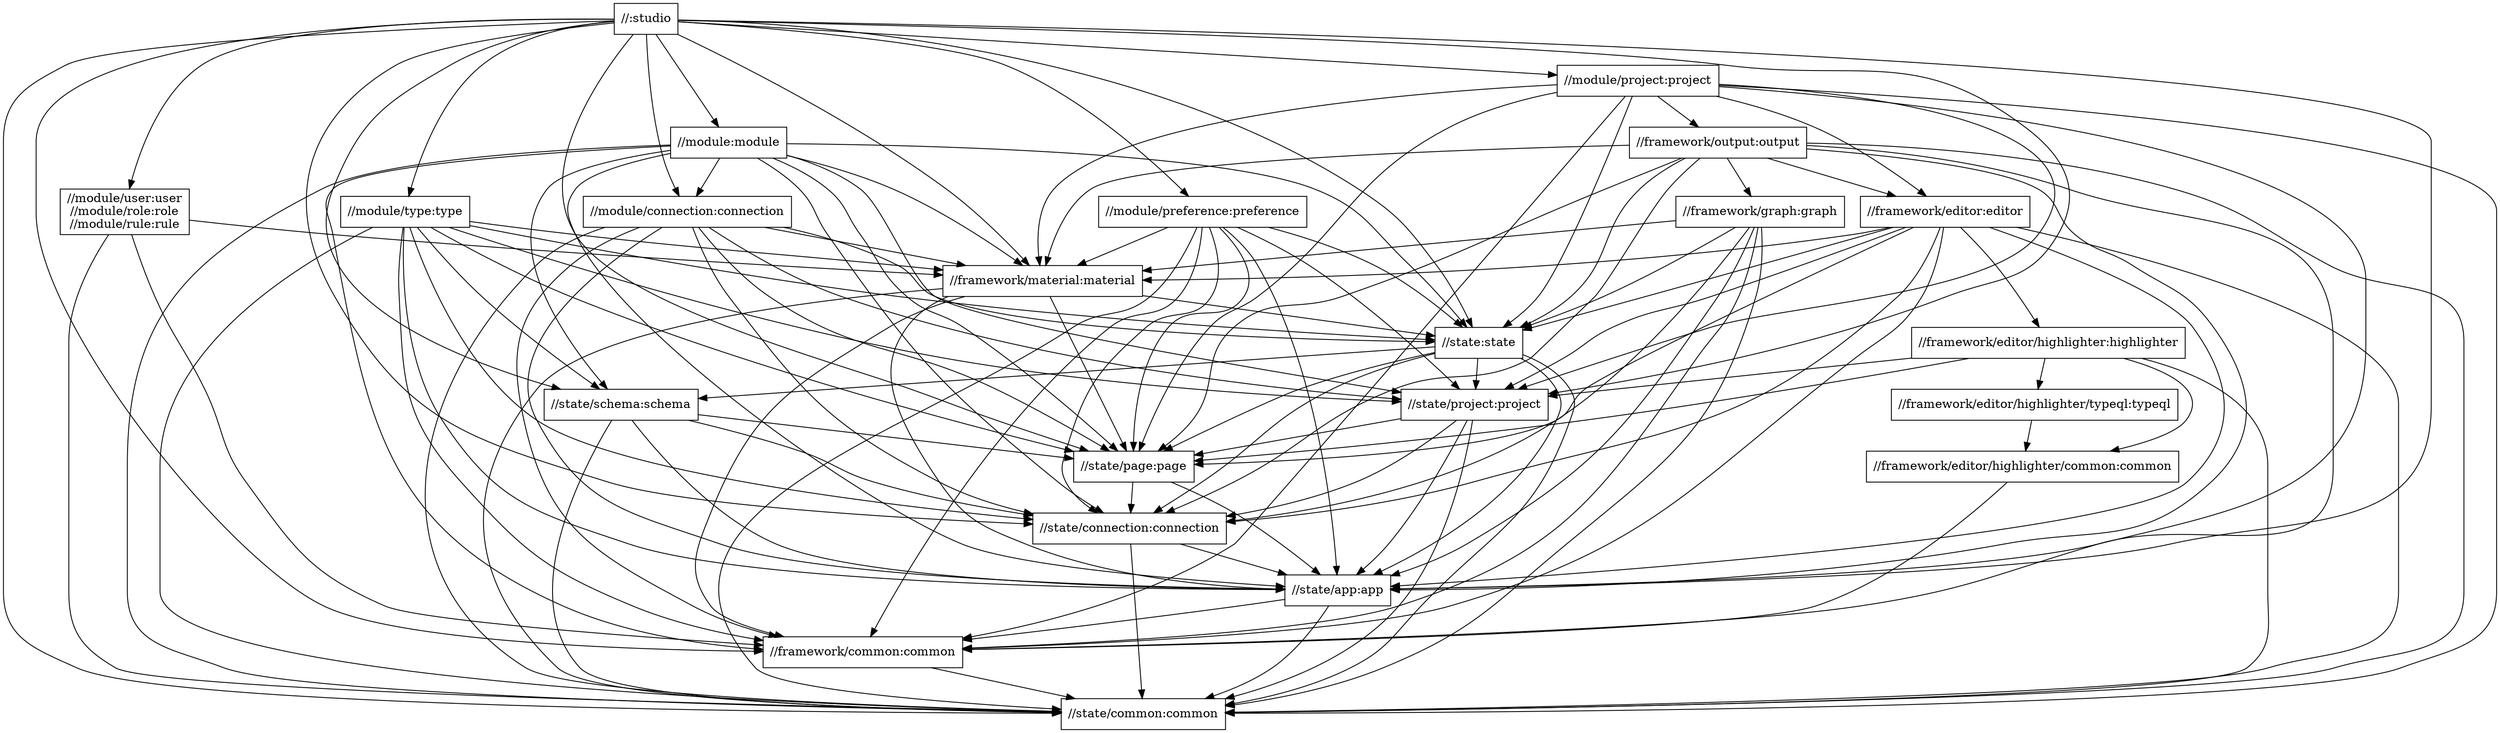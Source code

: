 digraph mygraph {
  node [shape=box];
  "//:studio"
  "//:studio" -> "//framework/common:common"
  "//:studio" -> "//framework/material:material"
  "//:studio" -> "//module:module"
  "//:studio" -> "//module/connection:connection"
  "//:studio" -> "//module/preference:preference"
  "//:studio" -> "//module/project:project"
  "//:studio" -> "//module/user:user\n//module/role:role\n//module/rule:rule"
  "//:studio" -> "//module/type:type"
  "//:studio" -> "//state/schema:schema"
  "//:studio" -> "//state:state"
  "//:studio" -> "//state/app:app"
  "//:studio" -> "//state/common:common"
  "//:studio" -> "//state/connection:connection"
  "//:studio" -> "//state/page:page"
  "//:studio" -> "//state/project:project"
  "//module/preference:preference"
  "//module/preference:preference" -> "//framework/common:common"
  "//module/preference:preference" -> "//framework/material:material"
  "//module/preference:preference" -> "//state:state"
  "//module/preference:preference" -> "//state/app:app"
  "//module/preference:preference" -> "//state/common:common"
  "//module/preference:preference" -> "//state/connection:connection"
  "//module/preference:preference" -> "//state/page:page"
  "//module/preference:preference" -> "//state/project:project"
  "//module/type:type"
  "//module/type:type" -> "//framework/common:common"
  "//module/type:type" -> "//framework/material:material"
  "//module/type:type" -> "//state:state"
  "//module/type:type" -> "//state/app:app"
  "//module/type:type" -> "//state/common:common"
  "//module/type:type" -> "//state/connection:connection"
  "//module/type:type" -> "//state/page:page"
  "//module/type:type" -> "//state/project:project"
  "//module/type:type" -> "//state/schema:schema"
  "//module/project:project"
  "//module/project:project" -> "//framework/common:common"
  "//module/project:project" -> "//framework/editor:editor"
  "//module/project:project" -> "//framework/material:material"
  "//module/project:project" -> "//framework/output:output"
  "//module/project:project" -> "//state:state"
  "//module/project:project" -> "//state/app:app"
  "//module/project:project" -> "//state/common:common"
  "//module/project:project" -> "//state/page:page"
  "//module/project:project" -> "//state/project:project"
  "//framework/output:output"
  "//framework/output:output" -> "//framework/common:common"
  "//framework/output:output" -> "//framework/editor:editor"
  "//framework/output:output" -> "//framework/graph:graph"
  "//framework/output:output" -> "//framework/material:material"
  "//framework/output:output" -> "//state:state"
  "//framework/output:output" -> "//state/app:app"
  "//framework/output:output" -> "//state/common:common"
  "//framework/output:output" -> "//state/connection:connection"
  "//framework/output:output" -> "//state/page:page"
  "//framework/editor:editor"
  "//framework/editor:editor" -> "//framework/common:common"
  "//framework/editor:editor" -> "//framework/editor/highlighter:highlighter"
  "//framework/editor:editor" -> "//framework/material:material"
  "//framework/editor:editor" -> "//state:state"
  "//framework/editor:editor" -> "//state/app:app"
  "//framework/editor:editor" -> "//state/common:common"
  "//framework/editor:editor" -> "//state/connection:connection"
  "//framework/editor:editor" -> "//state/page:page"
  "//framework/editor:editor" -> "//state/project:project"
  "//module:module"
  "//module:module" -> "//framework/common:common"
  "//module:module" -> "//framework/material:material"
  "//module:module" -> "//module/connection:connection"
  "//module:module" -> "//state:state"
  "//module:module" -> "//state/app:app"
  "//module:module" -> "//state/common:common"
  "//module:module" -> "//state/connection:connection"
  "//module:module" -> "//state/page:page"
  "//module:module" -> "//state/project:project"
  "//module:module" -> "//state/schema:schema"
  "//framework/editor/highlighter:highlighter"
  "//framework/editor/highlighter:highlighter" -> "//framework/editor/highlighter/common:common"
  "//framework/editor/highlighter:highlighter" -> "//framework/editor/highlighter/typeql:typeql"
  "//framework/editor/highlighter:highlighter" -> "//state/common:common"
  "//framework/editor/highlighter:highlighter" -> "//state/page:page"
  "//framework/editor/highlighter:highlighter" -> "//state/project:project"
  "//framework/editor/highlighter/typeql:typeql"
  "//framework/editor/highlighter/typeql:typeql" -> "//framework/editor/highlighter/common:common"
  "//framework/editor/highlighter/common:common"
  "//framework/editor/highlighter/common:common" -> "//framework/common:common"
  "//module/user:user\n//module/role:role\n//module/rule:rule"
  "//module/user:user\n//module/role:role\n//module/rule:rule" -> "//framework/common:common"
  "//module/user:user\n//module/role:role\n//module/rule:rule" -> "//framework/material:material"
  "//module/user:user\n//module/role:role\n//module/rule:rule" -> "//state/common:common"
  "//module/connection:connection"
  "//module/connection:connection" -> "//framework/common:common"
  "//module/connection:connection" -> "//framework/material:material"
  "//module/connection:connection" -> "//state:state"
  "//module/connection:connection" -> "//state/app:app"
  "//module/connection:connection" -> "//state/common:common"
  "//module/connection:connection" -> "//state/connection:connection"
  "//module/connection:connection" -> "//state/page:page"
  "//module/connection:connection" -> "//state/project:project"
  "//framework/graph:graph"
  "//framework/graph:graph" -> "//framework/common:common"
  "//framework/graph:graph" -> "//framework/material:material"
  "//framework/graph:graph" -> "//state:state"
  "//framework/graph:graph" -> "//state/app:app"
  "//framework/graph:graph" -> "//state/common:common"
  "//framework/graph:graph" -> "//state/connection:connection"
  "//framework/material:material"
  "//framework/material:material" -> "//framework/common:common"
  "//framework/material:material" -> "//state:state"
  "//framework/material:material" -> "//state/app:app"
  "//framework/material:material" -> "//state/common:common"
  "//framework/material:material" -> "//state/page:page"
  "//state:state"
  "//state:state" -> "//state/app:app"
  "//state:state" -> "//state/common:common"
  "//state:state" -> "//state/connection:connection"
  "//state:state" -> "//state/page:page"
  "//state:state" -> "//state/project:project"
  "//state:state" -> "//state/schema:schema"
  "//state/schema:schema"
  "//state/schema:schema" -> "//state/app:app"
  "//state/schema:schema" -> "//state/common:common"
  "//state/schema:schema" -> "//state/connection:connection"
  "//state/schema:schema" -> "//state/page:page"
  "//state/project:project"
  "//state/project:project" -> "//state/app:app"
  "//state/project:project" -> "//state/common:common"
  "//state/project:project" -> "//state/connection:connection"
  "//state/project:project" -> "//state/page:page"
  "//state/page:page"
  "//state/page:page" -> "//state/app:app"
  "//state/page:page" -> "//state/connection:connection"
  "//state/connection:connection"
  "//state/connection:connection" -> "//state/app:app"
  "//state/connection:connection" -> "//state/common:common"
  "//state/app:app"
  "//state/app:app" -> "//framework/common:common"
  "//state/app:app" -> "//state/common:common"
  "//framework/common:common"
  "//framework/common:common" -> "//state/common:common"
  "//state/common:common"
}
